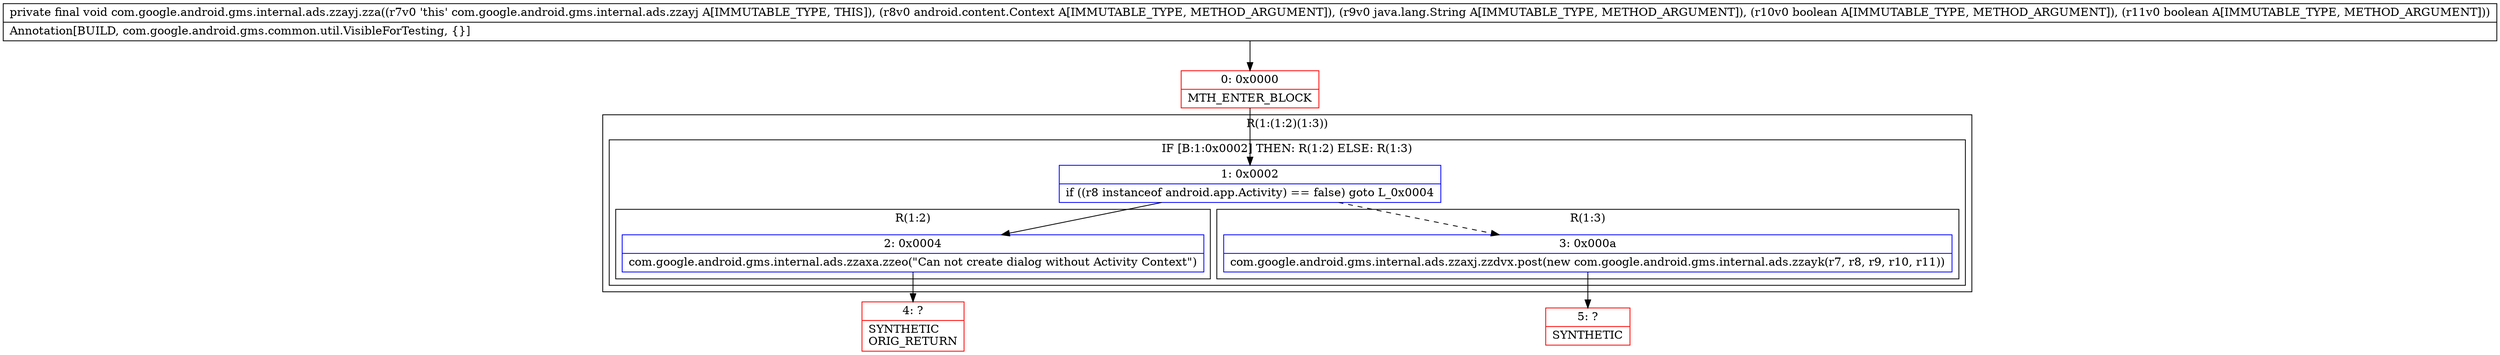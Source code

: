 digraph "CFG forcom.google.android.gms.internal.ads.zzayj.zza(Landroid\/content\/Context;Ljava\/lang\/String;ZZ)V" {
subgraph cluster_Region_300394916 {
label = "R(1:(1:2)(1:3))";
node [shape=record,color=blue];
subgraph cluster_IfRegion_555477262 {
label = "IF [B:1:0x0002] THEN: R(1:2) ELSE: R(1:3)";
node [shape=record,color=blue];
Node_1 [shape=record,label="{1\:\ 0x0002|if ((r8 instanceof android.app.Activity) == false) goto L_0x0004\l}"];
subgraph cluster_Region_2020719042 {
label = "R(1:2)";
node [shape=record,color=blue];
Node_2 [shape=record,label="{2\:\ 0x0004|com.google.android.gms.internal.ads.zzaxa.zzeo(\"Can not create dialog without Activity Context\")\l}"];
}
subgraph cluster_Region_423210176 {
label = "R(1:3)";
node [shape=record,color=blue];
Node_3 [shape=record,label="{3\:\ 0x000a|com.google.android.gms.internal.ads.zzaxj.zzdvx.post(new com.google.android.gms.internal.ads.zzayk(r7, r8, r9, r10, r11))\l}"];
}
}
}
Node_0 [shape=record,color=red,label="{0\:\ 0x0000|MTH_ENTER_BLOCK\l}"];
Node_4 [shape=record,color=red,label="{4\:\ ?|SYNTHETIC\lORIG_RETURN\l}"];
Node_5 [shape=record,color=red,label="{5\:\ ?|SYNTHETIC\l}"];
MethodNode[shape=record,label="{private final void com.google.android.gms.internal.ads.zzayj.zza((r7v0 'this' com.google.android.gms.internal.ads.zzayj A[IMMUTABLE_TYPE, THIS]), (r8v0 android.content.Context A[IMMUTABLE_TYPE, METHOD_ARGUMENT]), (r9v0 java.lang.String A[IMMUTABLE_TYPE, METHOD_ARGUMENT]), (r10v0 boolean A[IMMUTABLE_TYPE, METHOD_ARGUMENT]), (r11v0 boolean A[IMMUTABLE_TYPE, METHOD_ARGUMENT]))  | Annotation[BUILD, com.google.android.gms.common.util.VisibleForTesting, \{\}]\l}"];
MethodNode -> Node_0;
Node_1 -> Node_2;
Node_1 -> Node_3[style=dashed];
Node_2 -> Node_4;
Node_3 -> Node_5;
Node_0 -> Node_1;
}

